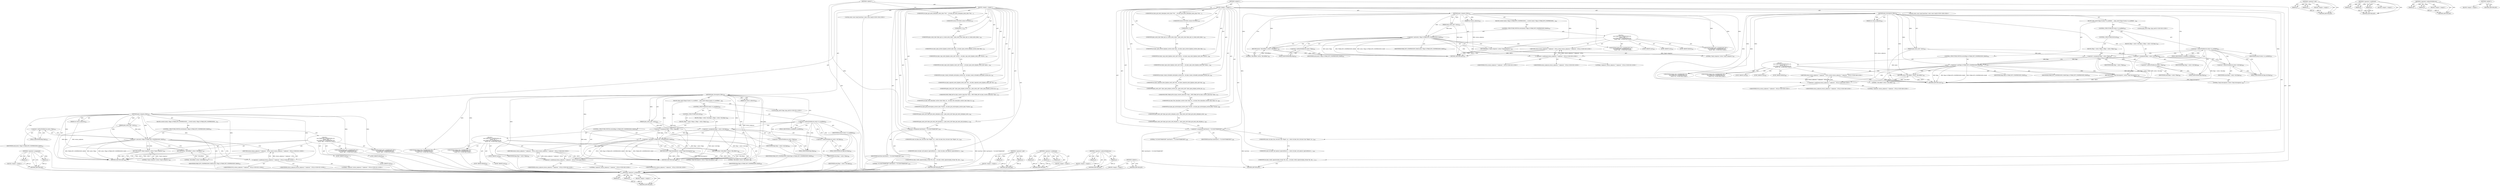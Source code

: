 digraph "phar_decompress_filter" {
vulnerable_149 [label=<(METHOD,&lt;operator&gt;.assignment)>];
vulnerable_150 [label=<(PARAM,p1)>];
vulnerable_151 [label=<(PARAM,p2)>];
vulnerable_152 [label=<(BLOCK,&lt;empty&gt;,&lt;empty&gt;)>];
vulnerable_153 [label=<(METHOD_RETURN,ANY)>];
vulnerable_6 [label=<(METHOD,&lt;global&gt;)<SUB>1</SUB>>];
vulnerable_7 [label=<(BLOCK,&lt;empty&gt;,&lt;empty&gt;)<SUB>1</SUB>>];
vulnerable_8 [label=<(UNKNOWN,int phar_get_entry_data(phar_entry_data **ret, ...,int phar_get_entry_data(phar_entry_data **ret, ...)<SUB>1</SUB>>];
vulnerable_9 [label=<(UNKNOWN,return SUCCESS;,return SUCCESS;)<SUB>151</SUB>>];
vulnerable_10 [label=<(UNKNOWN,},})<SUB>152</SUB>>];
vulnerable_11 [label=<(UNKNOWN,phar_entry_data *phar_get_or_create_entry_data(...,phar_entry_data *phar_get_or_create_entry_data(...)<SUB>158</SUB>>];
vulnerable_12 [label=<(UNKNOWN,int phar_open_archive_fp(phar_archive_data *pha...,int phar_open_archive_fp(phar_archive_data *pha...)<SUB>270</SUB>>];
vulnerable_13 [label=<(UNKNOWN,int phar_copy_entry_fp(phar_entry_info *source,...,int phar_copy_entry_fp(phar_entry_info *source,...)<SUB>291</SUB>>];
vulnerable_14 [label=<(UNKNOWN,int phar_open_entry_fp(phar_entry_info *entry, ...,int phar_open_entry_fp(phar_entry_info *entry, ...)<SUB>335</SUB>>];
vulnerable_15 [label=<(UNKNOWN,int phar_create_writeable_entry(phar_archive_da...,int phar_create_writeable_entry(phar_archive_da...)<SUB>451</SUB>>];
vulnerable_16 [label=<(UNKNOWN,int phar_separate_entry_fp(phar_entry_info *ent...,int phar_separate_entry_fp(phar_entry_info *ent...)<SUB>504</SUB>>];
vulnerable_17 [label=<(UNKNOWN,phar_entry_info * phar_open_jit(phar_archive_da...,phar_entry_info * phar_open_jit(phar_archive_da...)<SUB>553</SUB>>];
vulnerable_18 [label=<(UNKNOWN,PHP_PHAR_API int phar_resolve_alias(char *alias...,PHP_PHAR_API int phar_resolve_alias(char *alias...)<SUB>570</SUB>>];
vulnerable_19 [label=<(UNKNOWN,int phar_free_alias(phar_archive_data *phar, ch...,int phar_free_alias(phar_archive_data *phar, ch...)<SUB>582</SUB>>];
vulnerable_20 [label=<(UNKNOWN,int phar_get_archive(phar_archive_data **archiv...,int phar_get_archive(phar_archive_data **archiv...)<SUB>605</SUB>>];
vulnerable_21 [label=<(METHOD,phar_compress_filter)<SUB>813</SUB>>];
vulnerable_22 [label=<(PARAM,phar_entry_info * entry)<SUB>813</SUB>>];
vulnerable_23 [label=<(PARAM,int return_unknown)<SUB>813</SUB>>];
vulnerable_24 [label=<(BLOCK,{
	switch (entry-&gt;flags &amp; PHAR_ENT_COMPRESSION_...,{
	switch (entry-&gt;flags &amp; PHAR_ENT_COMPRESSION_...)<SUB>814</SUB>>];
vulnerable_25 [label=<(CONTROL_STRUCTURE,SWITCH,switch(entry-&gt;flags &amp; PHAR_ENT_COMPRESSION_MASK))<SUB>815</SUB>>];
vulnerable_26 [label=<(&lt;operator&gt;.and,entry-&gt;flags &amp; PHAR_ENT_COMPRESSION_MASK)<SUB>815</SUB>>];
vulnerable_27 [label=<(&lt;operator&gt;.indirectFieldAccess,entry-&gt;flags)<SUB>815</SUB>>];
vulnerable_28 [label=<(IDENTIFIER,entry,entry-&gt;flags &amp; PHAR_ENT_COMPRESSION_MASK)<SUB>815</SUB>>];
vulnerable_29 [label=<(FIELD_IDENTIFIER,flags,flags)<SUB>815</SUB>>];
vulnerable_30 [label=<(IDENTIFIER,PHAR_ENT_COMPRESSION_MASK,entry-&gt;flags &amp; PHAR_ENT_COMPRESSION_MASK)<SUB>815</SUB>>];
vulnerable_31 [label="<(BLOCK,{
	case PHAR_ENT_COMPRESSED_GZ:
		return &quot;zlib....,{
	case PHAR_ENT_COMPRESSED_GZ:
		return &quot;zlib....)<SUB>815</SUB>>"];
vulnerable_32 [label=<(JUMP_TARGET,case)<SUB>816</SUB>>];
vulnerable_33 [label="<(IDENTIFIER,PHAR_ENT_COMPRESSED_GZ,{
	case PHAR_ENT_COMPRESSED_GZ:
		return &quot;zlib....)<SUB>816</SUB>>"];
vulnerable_34 [label=<(RETURN,return &quot;zlib.deflate&quot;;,return &quot;zlib.deflate&quot;;)<SUB>817</SUB>>];
vulnerable_35 [label=<(LITERAL,&quot;zlib.deflate&quot;,return &quot;zlib.deflate&quot;;)<SUB>817</SUB>>];
vulnerable_36 [label=<(JUMP_TARGET,case)<SUB>818</SUB>>];
vulnerable_37 [label="<(IDENTIFIER,PHAR_ENT_COMPRESSED_BZ2,{
	case PHAR_ENT_COMPRESSED_GZ:
		return &quot;zlib....)<SUB>818</SUB>>"];
vulnerable_38 [label=<(RETURN,return &quot;bzip2.compress&quot;;,return &quot;bzip2.compress&quot;;)<SUB>819</SUB>>];
vulnerable_39 [label=<(LITERAL,&quot;bzip2.compress&quot;,return &quot;bzip2.compress&quot;;)<SUB>819</SUB>>];
vulnerable_40 [label=<(JUMP_TARGET,default)<SUB>820</SUB>>];
vulnerable_41 [label="<(RETURN,return return_unknown ? &quot;unknown&quot; : NULL;,return return_unknown ? &quot;unknown&quot; : NULL;)<SUB>821</SUB>>"];
vulnerable_42 [label="<(&lt;operator&gt;.conditional,return_unknown ? &quot;unknown&quot; : NULL)<SUB>821</SUB>>"];
vulnerable_43 [label="<(IDENTIFIER,return_unknown,return_unknown ? &quot;unknown&quot; : NULL)<SUB>821</SUB>>"];
vulnerable_44 [label="<(LITERAL,&quot;unknown&quot;,return_unknown ? &quot;unknown&quot; : NULL)<SUB>821</SUB>>"];
vulnerable_45 [label="<(IDENTIFIER,NULL,return_unknown ? &quot;unknown&quot; : NULL)<SUB>821</SUB>>"];
vulnerable_46 [label=<(METHOD_RETURN,char*)<SUB>813</SUB>>];
vulnerable_48 [label=<(METHOD,phar_decompress_filter)<SUB>829</SUB>>];
vulnerable_49 [label=<(PARAM,phar_entry_info * entry)<SUB>829</SUB>>];
vulnerable_50 [label=<(PARAM,int return_unknown)<SUB>829</SUB>>];
vulnerable_51 [label=<(BLOCK,{
	php_uint32 flags;

	if (entry-&gt;is_modified) ...,{
	php_uint32 flags;

	if (entry-&gt;is_modified) ...)<SUB>830</SUB>>];
vulnerable_52 [label="<(LOCAL,php_uint32 flags: php_uint32)<SUB>831</SUB>>"];
vulnerable_53 [label=<(CONTROL_STRUCTURE,IF,if (entry-&gt;is_modified))<SUB>833</SUB>>];
vulnerable_54 [label=<(&lt;operator&gt;.indirectFieldAccess,entry-&gt;is_modified)<SUB>833</SUB>>];
vulnerable_55 [label=<(IDENTIFIER,entry,if (entry-&gt;is_modified))<SUB>833</SUB>>];
vulnerable_56 [label=<(FIELD_IDENTIFIER,is_modified,is_modified)<SUB>833</SUB>>];
vulnerable_57 [label=<(BLOCK,{
		flags = entry-&gt;old_flags;
	},{
		flags = entry-&gt;old_flags;
	})<SUB>833</SUB>>];
vulnerable_58 [label=<(&lt;operator&gt;.assignment,flags = entry-&gt;old_flags)<SUB>834</SUB>>];
vulnerable_59 [label=<(IDENTIFIER,flags,flags = entry-&gt;old_flags)<SUB>834</SUB>>];
vulnerable_60 [label=<(&lt;operator&gt;.indirectFieldAccess,entry-&gt;old_flags)<SUB>834</SUB>>];
vulnerable_61 [label=<(IDENTIFIER,entry,flags = entry-&gt;old_flags)<SUB>834</SUB>>];
vulnerable_62 [label=<(FIELD_IDENTIFIER,old_flags,old_flags)<SUB>834</SUB>>];
vulnerable_63 [label=<(CONTROL_STRUCTURE,ELSE,else)<SUB>835</SUB>>];
vulnerable_64 [label=<(BLOCK,{
		flags = entry-&gt;flags;
	},{
		flags = entry-&gt;flags;
	})<SUB>835</SUB>>];
vulnerable_65 [label=<(&lt;operator&gt;.assignment,flags = entry-&gt;flags)<SUB>836</SUB>>];
vulnerable_66 [label=<(IDENTIFIER,flags,flags = entry-&gt;flags)<SUB>836</SUB>>];
vulnerable_67 [label=<(&lt;operator&gt;.indirectFieldAccess,entry-&gt;flags)<SUB>836</SUB>>];
vulnerable_68 [label=<(IDENTIFIER,entry,flags = entry-&gt;flags)<SUB>836</SUB>>];
vulnerable_69 [label=<(FIELD_IDENTIFIER,flags,flags)<SUB>836</SUB>>];
vulnerable_70 [label=<(CONTROL_STRUCTURE,SWITCH,switch(flags &amp; PHAR_ENT_COMPRESSION_MASK))<SUB>839</SUB>>];
vulnerable_71 [label=<(&lt;operator&gt;.and,flags &amp; PHAR_ENT_COMPRESSION_MASK)<SUB>839</SUB>>];
vulnerable_72 [label=<(IDENTIFIER,flags,flags &amp; PHAR_ENT_COMPRESSION_MASK)<SUB>839</SUB>>];
vulnerable_73 [label=<(IDENTIFIER,PHAR_ENT_COMPRESSION_MASK,flags &amp; PHAR_ENT_COMPRESSION_MASK)<SUB>839</SUB>>];
vulnerable_74 [label="<(BLOCK,{
		case PHAR_ENT_COMPRESSED_GZ:
			return &quot;zli...,{
		case PHAR_ENT_COMPRESSED_GZ:
			return &quot;zli...)<SUB>839</SUB>>"];
vulnerable_75 [label=<(JUMP_TARGET,case)<SUB>840</SUB>>];
vulnerable_76 [label="<(IDENTIFIER,PHAR_ENT_COMPRESSED_GZ,{
		case PHAR_ENT_COMPRESSED_GZ:
			return &quot;zli...)<SUB>840</SUB>>"];
vulnerable_77 [label=<(RETURN,return &quot;zlib.inflate&quot;;,return &quot;zlib.inflate&quot;;)<SUB>841</SUB>>];
vulnerable_78 [label=<(LITERAL,&quot;zlib.inflate&quot;,return &quot;zlib.inflate&quot;;)<SUB>841</SUB>>];
vulnerable_79 [label=<(JUMP_TARGET,case)<SUB>842</SUB>>];
vulnerable_80 [label="<(IDENTIFIER,PHAR_ENT_COMPRESSED_BZ2,{
		case PHAR_ENT_COMPRESSED_GZ:
			return &quot;zli...)<SUB>842</SUB>>"];
vulnerable_81 [label=<(RETURN,return &quot;bzip2.decompress&quot;;,return &quot;bzip2.decompress&quot;;)<SUB>843</SUB>>];
vulnerable_82 [label=<(LITERAL,&quot;bzip2.decompress&quot;,return &quot;bzip2.decompress&quot;;)<SUB>843</SUB>>];
vulnerable_83 [label=<(JUMP_TARGET,default)<SUB>844</SUB>>];
vulnerable_84 [label="<(RETURN,return return_unknown ? &quot;unknown&quot; : NULL;,return return_unknown ? &quot;unknown&quot; : NULL;)<SUB>845</SUB>>"];
vulnerable_85 [label="<(&lt;operator&gt;.conditional,return_unknown ? &quot;unknown&quot; : NULL)<SUB>845</SUB>>"];
vulnerable_86 [label="<(IDENTIFIER,return_unknown,return_unknown ? &quot;unknown&quot; : NULL)<SUB>845</SUB>>"];
vulnerable_87 [label="<(LITERAL,&quot;unknown&quot;,return_unknown ? &quot;unknown&quot; : NULL)<SUB>845</SUB>>"];
vulnerable_88 [label="<(IDENTIFIER,NULL,return_unknown ? &quot;unknown&quot; : NULL)<SUB>845</SUB>>"];
vulnerable_89 [label=<(METHOD_RETURN,char*)<SUB>829</SUB>>];
vulnerable_91 [label=<(UNKNOWN,phar_entry_info *phar_get_entry_info(phar_archi...,phar_entry_info *phar_get_entry_info(phar_archi...)<SUB>853</SUB>>];
vulnerable_92 [label=<(UNKNOWN,phar_entry_info *phar_get_entry_info_dir(phar_a...,phar_entry_info *phar_get_entry_info_dir(phar_a...)<SUB>863</SUB>>];
vulnerable_93 [label="<(LOCAL,static const char[] hexChars: static const char[])<SUB>1034</SUB>>"];
vulnerable_94 [label=<(&lt;operator&gt;.assignment,hexChars[] = &quot;0123456789ABCDEF&quot;)<SUB>1034</SUB>>];
vulnerable_95 [label=<(IDENTIFIER,hexChars,hexChars[] = &quot;0123456789ABCDEF&quot;)<SUB>1034</SUB>>];
vulnerable_96 [label=<(LITERAL,&quot;0123456789ABCDEF&quot;,hexChars[] = &quot;0123456789ABCDEF&quot;)<SUB>1034</SUB>>];
vulnerable_97 [label=<(UNKNOWN,static int phar_hex_str(const char *digest, siz...,static int phar_hex_str(const char *digest, siz...)<SUB>1036</SUB>>];
vulnerable_98 [label=<(UNKNOWN,static int phar_call_openssl_signverify(int is_...,static int phar_call_openssl_signverify(int is_...)<SUB>1053</SUB>>];
vulnerable_99 [label=<(UNKNOWN,int phar_verify_signature(php_stream *fp, size_...,int phar_verify_signature(php_stream *fp, size_...)<SUB>1166</SUB>>];
vulnerable_100 [label=<(METHOD_RETURN,ANY)<SUB>1</SUB>>];
vulnerable_133 [label=<(METHOD,&lt;operator&gt;.and)>];
vulnerable_134 [label=<(PARAM,p1)>];
vulnerable_135 [label=<(PARAM,p2)>];
vulnerable_136 [label=<(BLOCK,&lt;empty&gt;,&lt;empty&gt;)>];
vulnerable_137 [label=<(METHOD_RETURN,ANY)>];
vulnerable_143 [label=<(METHOD,&lt;operator&gt;.conditional)>];
vulnerable_144 [label=<(PARAM,p1)>];
vulnerable_145 [label=<(PARAM,p2)>];
vulnerable_146 [label=<(PARAM,p3)>];
vulnerable_147 [label=<(BLOCK,&lt;empty&gt;,&lt;empty&gt;)>];
vulnerable_148 [label=<(METHOD_RETURN,ANY)>];
vulnerable_138 [label=<(METHOD,&lt;operator&gt;.indirectFieldAccess)>];
vulnerable_139 [label=<(PARAM,p1)>];
vulnerable_140 [label=<(PARAM,p2)>];
vulnerable_141 [label=<(BLOCK,&lt;empty&gt;,&lt;empty&gt;)>];
vulnerable_142 [label=<(METHOD_RETURN,ANY)>];
vulnerable_127 [label=<(METHOD,&lt;global&gt;)<SUB>1</SUB>>];
vulnerable_128 [label=<(BLOCK,&lt;empty&gt;,&lt;empty&gt;)>];
vulnerable_129 [label=<(METHOD_RETURN,ANY)>];
fixed_149 [label=<(METHOD,&lt;operator&gt;.assignment)>];
fixed_150 [label=<(PARAM,p1)>];
fixed_151 [label=<(PARAM,p2)>];
fixed_152 [label=<(BLOCK,&lt;empty&gt;,&lt;empty&gt;)>];
fixed_153 [label=<(METHOD_RETURN,ANY)>];
fixed_6 [label=<(METHOD,&lt;global&gt;)<SUB>1</SUB>>];
fixed_7 [label=<(BLOCK,&lt;empty&gt;,&lt;empty&gt;)<SUB>1</SUB>>];
fixed_8 [label=<(UNKNOWN,int phar_get_entry_data(phar_entry_data **ret, ...,int phar_get_entry_data(phar_entry_data **ret, ...)<SUB>1</SUB>>];
fixed_9 [label=<(UNKNOWN,return SUCCESS;,return SUCCESS;)<SUB>155</SUB>>];
fixed_10 [label=<(UNKNOWN,},})<SUB>156</SUB>>];
fixed_11 [label=<(UNKNOWN,phar_entry_data *phar_get_or_create_entry_data(...,phar_entry_data *phar_get_or_create_entry_data(...)<SUB>162</SUB>>];
fixed_12 [label=<(UNKNOWN,int phar_open_archive_fp(phar_archive_data *pha...,int phar_open_archive_fp(phar_archive_data *pha...)<SUB>274</SUB>>];
fixed_13 [label=<(UNKNOWN,int phar_copy_entry_fp(phar_entry_info *source,...,int phar_copy_entry_fp(phar_entry_info *source,...)<SUB>295</SUB>>];
fixed_14 [label=<(UNKNOWN,int phar_open_entry_fp(phar_entry_info *entry, ...,int phar_open_entry_fp(phar_entry_info *entry, ...)<SUB>339</SUB>>];
fixed_15 [label=<(UNKNOWN,int phar_create_writeable_entry(phar_archive_da...,int phar_create_writeable_entry(phar_archive_da...)<SUB>455</SUB>>];
fixed_16 [label=<(UNKNOWN,int phar_separate_entry_fp(phar_entry_info *ent...,int phar_separate_entry_fp(phar_entry_info *ent...)<SUB>508</SUB>>];
fixed_17 [label=<(UNKNOWN,phar_entry_info * phar_open_jit(phar_archive_da...,phar_entry_info * phar_open_jit(phar_archive_da...)<SUB>557</SUB>>];
fixed_18 [label=<(UNKNOWN,PHP_PHAR_API int phar_resolve_alias(char *alias...,PHP_PHAR_API int phar_resolve_alias(char *alias...)<SUB>574</SUB>>];
fixed_19 [label=<(UNKNOWN,int phar_free_alias(phar_archive_data *phar, ch...,int phar_free_alias(phar_archive_data *phar, ch...)<SUB>586</SUB>>];
fixed_20 [label=<(UNKNOWN,int phar_get_archive(phar_archive_data **archiv...,int phar_get_archive(phar_archive_data **archiv...)<SUB>609</SUB>>];
fixed_21 [label=<(METHOD,phar_compress_filter)<SUB>817</SUB>>];
fixed_22 [label=<(PARAM,phar_entry_info * entry)<SUB>817</SUB>>];
fixed_23 [label=<(PARAM,int return_unknown)<SUB>817</SUB>>];
fixed_24 [label=<(BLOCK,{
	switch (entry-&gt;flags &amp; PHAR_ENT_COMPRESSION_...,{
	switch (entry-&gt;flags &amp; PHAR_ENT_COMPRESSION_...)<SUB>818</SUB>>];
fixed_25 [label=<(CONTROL_STRUCTURE,SWITCH,switch(entry-&gt;flags &amp; PHAR_ENT_COMPRESSION_MASK))<SUB>819</SUB>>];
fixed_26 [label=<(&lt;operator&gt;.and,entry-&gt;flags &amp; PHAR_ENT_COMPRESSION_MASK)<SUB>819</SUB>>];
fixed_27 [label=<(&lt;operator&gt;.indirectFieldAccess,entry-&gt;flags)<SUB>819</SUB>>];
fixed_28 [label=<(IDENTIFIER,entry,entry-&gt;flags &amp; PHAR_ENT_COMPRESSION_MASK)<SUB>819</SUB>>];
fixed_29 [label=<(FIELD_IDENTIFIER,flags,flags)<SUB>819</SUB>>];
fixed_30 [label=<(IDENTIFIER,PHAR_ENT_COMPRESSION_MASK,entry-&gt;flags &amp; PHAR_ENT_COMPRESSION_MASK)<SUB>819</SUB>>];
fixed_31 [label="<(BLOCK,{
	case PHAR_ENT_COMPRESSED_GZ:
		return &quot;zlib....,{
	case PHAR_ENT_COMPRESSED_GZ:
		return &quot;zlib....)<SUB>819</SUB>>"];
fixed_32 [label=<(JUMP_TARGET,case)<SUB>820</SUB>>];
fixed_33 [label="<(IDENTIFIER,PHAR_ENT_COMPRESSED_GZ,{
	case PHAR_ENT_COMPRESSED_GZ:
		return &quot;zlib....)<SUB>820</SUB>>"];
fixed_34 [label=<(RETURN,return &quot;zlib.deflate&quot;;,return &quot;zlib.deflate&quot;;)<SUB>821</SUB>>];
fixed_35 [label=<(LITERAL,&quot;zlib.deflate&quot;,return &quot;zlib.deflate&quot;;)<SUB>821</SUB>>];
fixed_36 [label=<(JUMP_TARGET,case)<SUB>822</SUB>>];
fixed_37 [label="<(IDENTIFIER,PHAR_ENT_COMPRESSED_BZ2,{
	case PHAR_ENT_COMPRESSED_GZ:
		return &quot;zlib....)<SUB>822</SUB>>"];
fixed_38 [label=<(RETURN,return &quot;bzip2.compress&quot;;,return &quot;bzip2.compress&quot;;)<SUB>823</SUB>>];
fixed_39 [label=<(LITERAL,&quot;bzip2.compress&quot;,return &quot;bzip2.compress&quot;;)<SUB>823</SUB>>];
fixed_40 [label=<(JUMP_TARGET,default)<SUB>824</SUB>>];
fixed_41 [label="<(RETURN,return return_unknown ? &quot;unknown&quot; : NULL;,return return_unknown ? &quot;unknown&quot; : NULL;)<SUB>825</SUB>>"];
fixed_42 [label="<(&lt;operator&gt;.conditional,return_unknown ? &quot;unknown&quot; : NULL)<SUB>825</SUB>>"];
fixed_43 [label="<(IDENTIFIER,return_unknown,return_unknown ? &quot;unknown&quot; : NULL)<SUB>825</SUB>>"];
fixed_44 [label="<(LITERAL,&quot;unknown&quot;,return_unknown ? &quot;unknown&quot; : NULL)<SUB>825</SUB>>"];
fixed_45 [label="<(IDENTIFIER,NULL,return_unknown ? &quot;unknown&quot; : NULL)<SUB>825</SUB>>"];
fixed_46 [label=<(METHOD_RETURN,char*)<SUB>817</SUB>>];
fixed_48 [label=<(METHOD,phar_decompress_filter)<SUB>833</SUB>>];
fixed_49 [label=<(PARAM,phar_entry_info * entry)<SUB>833</SUB>>];
fixed_50 [label=<(PARAM,int return_unknown)<SUB>833</SUB>>];
fixed_51 [label=<(BLOCK,{
	php_uint32 flags;

	if (entry-&gt;is_modified) ...,{
	php_uint32 flags;

	if (entry-&gt;is_modified) ...)<SUB>834</SUB>>];
fixed_52 [label="<(LOCAL,php_uint32 flags: php_uint32)<SUB>835</SUB>>"];
fixed_53 [label=<(CONTROL_STRUCTURE,IF,if (entry-&gt;is_modified))<SUB>837</SUB>>];
fixed_54 [label=<(&lt;operator&gt;.indirectFieldAccess,entry-&gt;is_modified)<SUB>837</SUB>>];
fixed_55 [label=<(IDENTIFIER,entry,if (entry-&gt;is_modified))<SUB>837</SUB>>];
fixed_56 [label=<(FIELD_IDENTIFIER,is_modified,is_modified)<SUB>837</SUB>>];
fixed_57 [label=<(BLOCK,{
		flags = entry-&gt;old_flags;
	},{
		flags = entry-&gt;old_flags;
	})<SUB>837</SUB>>];
fixed_58 [label=<(&lt;operator&gt;.assignment,flags = entry-&gt;old_flags)<SUB>838</SUB>>];
fixed_59 [label=<(IDENTIFIER,flags,flags = entry-&gt;old_flags)<SUB>838</SUB>>];
fixed_60 [label=<(&lt;operator&gt;.indirectFieldAccess,entry-&gt;old_flags)<SUB>838</SUB>>];
fixed_61 [label=<(IDENTIFIER,entry,flags = entry-&gt;old_flags)<SUB>838</SUB>>];
fixed_62 [label=<(FIELD_IDENTIFIER,old_flags,old_flags)<SUB>838</SUB>>];
fixed_63 [label=<(CONTROL_STRUCTURE,ELSE,else)<SUB>839</SUB>>];
fixed_64 [label=<(BLOCK,{
		flags = entry-&gt;flags;
	},{
		flags = entry-&gt;flags;
	})<SUB>839</SUB>>];
fixed_65 [label=<(&lt;operator&gt;.assignment,flags = entry-&gt;flags)<SUB>840</SUB>>];
fixed_66 [label=<(IDENTIFIER,flags,flags = entry-&gt;flags)<SUB>840</SUB>>];
fixed_67 [label=<(&lt;operator&gt;.indirectFieldAccess,entry-&gt;flags)<SUB>840</SUB>>];
fixed_68 [label=<(IDENTIFIER,entry,flags = entry-&gt;flags)<SUB>840</SUB>>];
fixed_69 [label=<(FIELD_IDENTIFIER,flags,flags)<SUB>840</SUB>>];
fixed_70 [label=<(CONTROL_STRUCTURE,SWITCH,switch(flags &amp; PHAR_ENT_COMPRESSION_MASK))<SUB>843</SUB>>];
fixed_71 [label=<(&lt;operator&gt;.and,flags &amp; PHAR_ENT_COMPRESSION_MASK)<SUB>843</SUB>>];
fixed_72 [label=<(IDENTIFIER,flags,flags &amp; PHAR_ENT_COMPRESSION_MASK)<SUB>843</SUB>>];
fixed_73 [label=<(IDENTIFIER,PHAR_ENT_COMPRESSION_MASK,flags &amp; PHAR_ENT_COMPRESSION_MASK)<SUB>843</SUB>>];
fixed_74 [label="<(BLOCK,{
		case PHAR_ENT_COMPRESSED_GZ:
			return &quot;zli...,{
		case PHAR_ENT_COMPRESSED_GZ:
			return &quot;zli...)<SUB>843</SUB>>"];
fixed_75 [label=<(JUMP_TARGET,case)<SUB>844</SUB>>];
fixed_76 [label="<(IDENTIFIER,PHAR_ENT_COMPRESSED_GZ,{
		case PHAR_ENT_COMPRESSED_GZ:
			return &quot;zli...)<SUB>844</SUB>>"];
fixed_77 [label=<(RETURN,return &quot;zlib.inflate&quot;;,return &quot;zlib.inflate&quot;;)<SUB>845</SUB>>];
fixed_78 [label=<(LITERAL,&quot;zlib.inflate&quot;,return &quot;zlib.inflate&quot;;)<SUB>845</SUB>>];
fixed_79 [label=<(JUMP_TARGET,case)<SUB>846</SUB>>];
fixed_80 [label="<(IDENTIFIER,PHAR_ENT_COMPRESSED_BZ2,{
		case PHAR_ENT_COMPRESSED_GZ:
			return &quot;zli...)<SUB>846</SUB>>"];
fixed_81 [label=<(RETURN,return &quot;bzip2.decompress&quot;;,return &quot;bzip2.decompress&quot;;)<SUB>847</SUB>>];
fixed_82 [label=<(LITERAL,&quot;bzip2.decompress&quot;,return &quot;bzip2.decompress&quot;;)<SUB>847</SUB>>];
fixed_83 [label=<(JUMP_TARGET,default)<SUB>848</SUB>>];
fixed_84 [label="<(RETURN,return return_unknown ? &quot;unknown&quot; : NULL;,return return_unknown ? &quot;unknown&quot; : NULL;)<SUB>849</SUB>>"];
fixed_85 [label="<(&lt;operator&gt;.conditional,return_unknown ? &quot;unknown&quot; : NULL)<SUB>849</SUB>>"];
fixed_86 [label="<(IDENTIFIER,return_unknown,return_unknown ? &quot;unknown&quot; : NULL)<SUB>849</SUB>>"];
fixed_87 [label="<(LITERAL,&quot;unknown&quot;,return_unknown ? &quot;unknown&quot; : NULL)<SUB>849</SUB>>"];
fixed_88 [label="<(IDENTIFIER,NULL,return_unknown ? &quot;unknown&quot; : NULL)<SUB>849</SUB>>"];
fixed_89 [label=<(METHOD_RETURN,char*)<SUB>833</SUB>>];
fixed_91 [label=<(UNKNOWN,phar_entry_info *phar_get_entry_info(phar_archi...,phar_entry_info *phar_get_entry_info(phar_archi...)<SUB>857</SUB>>];
fixed_92 [label=<(UNKNOWN,phar_entry_info *phar_get_entry_info_dir(phar_a...,phar_entry_info *phar_get_entry_info_dir(phar_a...)<SUB>867</SUB>>];
fixed_93 [label="<(LOCAL,static const char[] hexChars: static const char[])<SUB>1038</SUB>>"];
fixed_94 [label=<(&lt;operator&gt;.assignment,hexChars[] = &quot;0123456789ABCDEF&quot;)<SUB>1038</SUB>>];
fixed_95 [label=<(IDENTIFIER,hexChars,hexChars[] = &quot;0123456789ABCDEF&quot;)<SUB>1038</SUB>>];
fixed_96 [label=<(LITERAL,&quot;0123456789ABCDEF&quot;,hexChars[] = &quot;0123456789ABCDEF&quot;)<SUB>1038</SUB>>];
fixed_97 [label=<(UNKNOWN,static int phar_hex_str(const char *digest, siz...,static int phar_hex_str(const char *digest, siz...)<SUB>1040</SUB>>];
fixed_98 [label=<(UNKNOWN,static int phar_call_openssl_signverify(int is_...,static int phar_call_openssl_signverify(int is_...)<SUB>1057</SUB>>];
fixed_99 [label=<(UNKNOWN,int phar_verify_signature(php_stream *fp, size_...,int phar_verify_signature(php_stream *fp, size_...)<SUB>1170</SUB>>];
fixed_100 [label=<(METHOD_RETURN,ANY)<SUB>1</SUB>>];
fixed_133 [label=<(METHOD,&lt;operator&gt;.and)>];
fixed_134 [label=<(PARAM,p1)>];
fixed_135 [label=<(PARAM,p2)>];
fixed_136 [label=<(BLOCK,&lt;empty&gt;,&lt;empty&gt;)>];
fixed_137 [label=<(METHOD_RETURN,ANY)>];
fixed_143 [label=<(METHOD,&lt;operator&gt;.conditional)>];
fixed_144 [label=<(PARAM,p1)>];
fixed_145 [label=<(PARAM,p2)>];
fixed_146 [label=<(PARAM,p3)>];
fixed_147 [label=<(BLOCK,&lt;empty&gt;,&lt;empty&gt;)>];
fixed_148 [label=<(METHOD_RETURN,ANY)>];
fixed_138 [label=<(METHOD,&lt;operator&gt;.indirectFieldAccess)>];
fixed_139 [label=<(PARAM,p1)>];
fixed_140 [label=<(PARAM,p2)>];
fixed_141 [label=<(BLOCK,&lt;empty&gt;,&lt;empty&gt;)>];
fixed_142 [label=<(METHOD_RETURN,ANY)>];
fixed_127 [label=<(METHOD,&lt;global&gt;)<SUB>1</SUB>>];
fixed_128 [label=<(BLOCK,&lt;empty&gt;,&lt;empty&gt;)>];
fixed_129 [label=<(METHOD_RETURN,ANY)>];
vulnerable_149 -> vulnerable_150  [key=0, label="AST: "];
vulnerable_149 -> vulnerable_150  [key=1, label="DDG: "];
vulnerable_149 -> vulnerable_152  [key=0, label="AST: "];
vulnerable_149 -> vulnerable_151  [key=0, label="AST: "];
vulnerable_149 -> vulnerable_151  [key=1, label="DDG: "];
vulnerable_149 -> vulnerable_153  [key=0, label="AST: "];
vulnerable_149 -> vulnerable_153  [key=1, label="CFG: "];
vulnerable_150 -> vulnerable_153  [key=0, label="DDG: p1"];
vulnerable_151 -> vulnerable_153  [key=0, label="DDG: p2"];
vulnerable_152 -> fixed_149  [key=0];
vulnerable_153 -> fixed_149  [key=0];
vulnerable_6 -> vulnerable_7  [key=0, label="AST: "];
vulnerable_6 -> vulnerable_100  [key=0, label="AST: "];
vulnerable_6 -> vulnerable_8  [key=0, label="CFG: "];
vulnerable_6 -> vulnerable_94  [key=0, label="DDG: "];
vulnerable_7 -> vulnerable_8  [key=0, label="AST: "];
vulnerable_7 -> vulnerable_9  [key=0, label="AST: "];
vulnerable_7 -> vulnerable_10  [key=0, label="AST: "];
vulnerable_7 -> vulnerable_11  [key=0, label="AST: "];
vulnerable_7 -> vulnerable_12  [key=0, label="AST: "];
vulnerable_7 -> vulnerable_13  [key=0, label="AST: "];
vulnerable_7 -> vulnerable_14  [key=0, label="AST: "];
vulnerable_7 -> vulnerable_15  [key=0, label="AST: "];
vulnerable_7 -> vulnerable_16  [key=0, label="AST: "];
vulnerable_7 -> vulnerable_17  [key=0, label="AST: "];
vulnerable_7 -> vulnerable_18  [key=0, label="AST: "];
vulnerable_7 -> vulnerable_19  [key=0, label="AST: "];
vulnerable_7 -> vulnerable_20  [key=0, label="AST: "];
vulnerable_7 -> vulnerable_21  [key=0, label="AST: "];
vulnerable_7 -> vulnerable_48  [key=0, label="AST: "];
vulnerable_7 -> vulnerable_91  [key=0, label="AST: "];
vulnerable_7 -> vulnerable_92  [key=0, label="AST: "];
vulnerable_7 -> vulnerable_93  [key=0, label="AST: "];
vulnerable_7 -> vulnerable_94  [key=0, label="AST: "];
vulnerable_7 -> vulnerable_97  [key=0, label="AST: "];
vulnerable_7 -> vulnerable_98  [key=0, label="AST: "];
vulnerable_7 -> vulnerable_99  [key=0, label="AST: "];
vulnerable_8 -> vulnerable_9  [key=0, label="CFG: "];
vulnerable_9 -> vulnerable_10  [key=0, label="CFG: "];
vulnerable_10 -> vulnerable_11  [key=0, label="CFG: "];
vulnerable_11 -> vulnerable_12  [key=0, label="CFG: "];
vulnerable_12 -> vulnerable_13  [key=0, label="CFG: "];
vulnerable_13 -> vulnerable_14  [key=0, label="CFG: "];
vulnerable_14 -> vulnerable_15  [key=0, label="CFG: "];
vulnerable_15 -> vulnerable_16  [key=0, label="CFG: "];
vulnerable_16 -> vulnerable_17  [key=0, label="CFG: "];
vulnerable_17 -> vulnerable_18  [key=0, label="CFG: "];
vulnerable_18 -> vulnerable_19  [key=0, label="CFG: "];
vulnerable_19 -> vulnerable_20  [key=0, label="CFG: "];
vulnerable_20 -> vulnerable_91  [key=0, label="CFG: "];
vulnerable_21 -> vulnerable_22  [key=0, label="AST: "];
vulnerable_21 -> vulnerable_22  [key=1, label="DDG: "];
vulnerable_21 -> vulnerable_23  [key=0, label="AST: "];
vulnerable_21 -> vulnerable_23  [key=1, label="DDG: "];
vulnerable_21 -> vulnerable_24  [key=0, label="AST: "];
vulnerable_21 -> vulnerable_46  [key=0, label="AST: "];
vulnerable_21 -> vulnerable_29  [key=0, label="CFG: "];
vulnerable_21 -> vulnerable_26  [key=0, label="DDG: "];
vulnerable_21 -> vulnerable_33  [key=0, label="DDG: "];
vulnerable_21 -> vulnerable_34  [key=0, label="DDG: "];
vulnerable_21 -> vulnerable_37  [key=0, label="DDG: "];
vulnerable_21 -> vulnerable_38  [key=0, label="DDG: "];
vulnerable_21 -> vulnerable_35  [key=0, label="DDG: "];
vulnerable_21 -> vulnerable_39  [key=0, label="DDG: "];
vulnerable_21 -> vulnerable_42  [key=0, label="DDG: "];
vulnerable_22 -> vulnerable_46  [key=0, label="DDG: entry"];
vulnerable_22 -> vulnerable_26  [key=0, label="DDG: entry"];
vulnerable_23 -> vulnerable_46  [key=0, label="DDG: return_unknown"];
vulnerable_24 -> vulnerable_25  [key=0, label="AST: "];
vulnerable_25 -> vulnerable_26  [key=0, label="AST: "];
vulnerable_25 -> vulnerable_31  [key=0, label="AST: "];
vulnerable_26 -> vulnerable_27  [key=0, label="AST: "];
vulnerable_26 -> vulnerable_30  [key=0, label="AST: "];
vulnerable_26 -> vulnerable_34  [key=0, label="CFG: "];
vulnerable_26 -> vulnerable_34  [key=1, label="CDG: "];
vulnerable_26 -> vulnerable_38  [key=0, label="CFG: "];
vulnerable_26 -> vulnerable_38  [key=1, label="CDG: "];
vulnerable_26 -> vulnerable_42  [key=0, label="CFG: "];
vulnerable_26 -> vulnerable_42  [key=1, label="CDG: "];
vulnerable_26 -> vulnerable_46  [key=0, label="DDG: entry-&gt;flags"];
vulnerable_26 -> vulnerable_46  [key=1, label="DDG: entry-&gt;flags &amp; PHAR_ENT_COMPRESSION_MASK"];
vulnerable_26 -> vulnerable_46  [key=2, label="DDG: PHAR_ENT_COMPRESSION_MASK"];
vulnerable_26 -> vulnerable_41  [key=0, label="CDG: "];
vulnerable_27 -> vulnerable_28  [key=0, label="AST: "];
vulnerable_27 -> vulnerable_29  [key=0, label="AST: "];
vulnerable_27 -> vulnerable_26  [key=0, label="CFG: "];
vulnerable_28 -> fixed_149  [key=0];
vulnerable_29 -> vulnerable_27  [key=0, label="CFG: "];
vulnerable_30 -> fixed_149  [key=0];
vulnerable_31 -> vulnerable_32  [key=0, label="AST: "];
vulnerable_31 -> vulnerable_33  [key=0, label="AST: "];
vulnerable_31 -> vulnerable_34  [key=0, label="AST: "];
vulnerable_31 -> vulnerable_36  [key=0, label="AST: "];
vulnerable_31 -> vulnerable_37  [key=0, label="AST: "];
vulnerable_31 -> vulnerable_38  [key=0, label="AST: "];
vulnerable_31 -> vulnerable_40  [key=0, label="AST: "];
vulnerable_31 -> vulnerable_41  [key=0, label="AST: "];
vulnerable_32 -> fixed_149  [key=0];
vulnerable_33 -> fixed_149  [key=0];
vulnerable_34 -> vulnerable_35  [key=0, label="AST: "];
vulnerable_34 -> vulnerable_46  [key=0, label="CFG: "];
vulnerable_34 -> vulnerable_46  [key=1, label="DDG: &lt;RET&gt;"];
vulnerable_35 -> vulnerable_34  [key=0, label="DDG: &quot;zlib.deflate&quot;"];
vulnerable_36 -> fixed_149  [key=0];
vulnerable_37 -> fixed_149  [key=0];
vulnerable_38 -> vulnerable_39  [key=0, label="AST: "];
vulnerable_38 -> vulnerable_46  [key=0, label="CFG: "];
vulnerable_38 -> vulnerable_46  [key=1, label="DDG: &lt;RET&gt;"];
vulnerable_39 -> vulnerable_38  [key=0, label="DDG: &quot;bzip2.compress&quot;"];
vulnerable_40 -> fixed_149  [key=0];
vulnerable_41 -> vulnerable_42  [key=0, label="AST: "];
vulnerable_41 -> vulnerable_46  [key=0, label="CFG: "];
vulnerable_41 -> vulnerable_46  [key=1, label="DDG: &lt;RET&gt;"];
vulnerable_42 -> vulnerable_43  [key=0, label="AST: "];
vulnerable_42 -> vulnerable_44  [key=0, label="AST: "];
vulnerable_42 -> vulnerable_45  [key=0, label="AST: "];
vulnerable_42 -> vulnerable_41  [key=0, label="CFG: "];
vulnerable_42 -> vulnerable_41  [key=1, label="DDG: return_unknown ? &quot;unknown&quot; : NULL"];
vulnerable_43 -> fixed_149  [key=0];
vulnerable_44 -> fixed_149  [key=0];
vulnerable_45 -> fixed_149  [key=0];
vulnerable_46 -> fixed_149  [key=0];
vulnerable_48 -> vulnerable_49  [key=0, label="AST: "];
vulnerable_48 -> vulnerable_49  [key=1, label="DDG: "];
vulnerable_48 -> vulnerable_50  [key=0, label="AST: "];
vulnerable_48 -> vulnerable_50  [key=1, label="DDG: "];
vulnerable_48 -> vulnerable_51  [key=0, label="AST: "];
vulnerable_48 -> vulnerable_89  [key=0, label="AST: "];
vulnerable_48 -> vulnerable_56  [key=0, label="CFG: "];
vulnerable_48 -> vulnerable_71  [key=0, label="DDG: "];
vulnerable_48 -> vulnerable_76  [key=0, label="DDG: "];
vulnerable_48 -> vulnerable_77  [key=0, label="DDG: "];
vulnerable_48 -> vulnerable_80  [key=0, label="DDG: "];
vulnerable_48 -> vulnerable_81  [key=0, label="DDG: "];
vulnerable_48 -> vulnerable_78  [key=0, label="DDG: "];
vulnerable_48 -> vulnerable_82  [key=0, label="DDG: "];
vulnerable_48 -> vulnerable_85  [key=0, label="DDG: "];
vulnerable_49 -> vulnerable_89  [key=0, label="DDG: entry"];
vulnerable_49 -> vulnerable_58  [key=0, label="DDG: entry"];
vulnerable_49 -> vulnerable_65  [key=0, label="DDG: entry"];
vulnerable_50 -> vulnerable_89  [key=0, label="DDG: return_unknown"];
vulnerable_51 -> vulnerable_52  [key=0, label="AST: "];
vulnerable_51 -> vulnerable_53  [key=0, label="AST: "];
vulnerable_51 -> vulnerable_70  [key=0, label="AST: "];
vulnerable_52 -> fixed_149  [key=0];
vulnerable_53 -> vulnerable_54  [key=0, label="AST: "];
vulnerable_53 -> vulnerable_57  [key=0, label="AST: "];
vulnerable_53 -> vulnerable_63  [key=0, label="AST: "];
vulnerable_54 -> vulnerable_55  [key=0, label="AST: "];
vulnerable_54 -> vulnerable_56  [key=0, label="AST: "];
vulnerable_54 -> vulnerable_62  [key=0, label="CFG: "];
vulnerable_54 -> vulnerable_62  [key=1, label="CDG: "];
vulnerable_54 -> vulnerable_69  [key=0, label="CFG: "];
vulnerable_54 -> vulnerable_69  [key=1, label="CDG: "];
vulnerable_54 -> vulnerable_58  [key=0, label="CDG: "];
vulnerable_54 -> vulnerable_60  [key=0, label="CDG: "];
vulnerable_54 -> vulnerable_67  [key=0, label="CDG: "];
vulnerable_54 -> vulnerable_65  [key=0, label="CDG: "];
vulnerable_55 -> fixed_149  [key=0];
vulnerable_56 -> vulnerable_54  [key=0, label="CFG: "];
vulnerable_57 -> vulnerable_58  [key=0, label="AST: "];
vulnerable_58 -> vulnerable_59  [key=0, label="AST: "];
vulnerable_58 -> vulnerable_60  [key=0, label="AST: "];
vulnerable_58 -> vulnerable_71  [key=0, label="CFG: "];
vulnerable_58 -> vulnerable_71  [key=1, label="DDG: flags"];
vulnerable_58 -> vulnerable_89  [key=0, label="DDG: entry-&gt;old_flags"];
vulnerable_58 -> vulnerable_89  [key=1, label="DDG: flags = entry-&gt;old_flags"];
vulnerable_59 -> fixed_149  [key=0];
vulnerable_60 -> vulnerable_61  [key=0, label="AST: "];
vulnerable_60 -> vulnerable_62  [key=0, label="AST: "];
vulnerable_60 -> vulnerable_58  [key=0, label="CFG: "];
vulnerable_61 -> fixed_149  [key=0];
vulnerable_62 -> vulnerable_60  [key=0, label="CFG: "];
vulnerable_63 -> vulnerable_64  [key=0, label="AST: "];
vulnerable_64 -> vulnerable_65  [key=0, label="AST: "];
vulnerable_65 -> vulnerable_66  [key=0, label="AST: "];
vulnerable_65 -> vulnerable_67  [key=0, label="AST: "];
vulnerable_65 -> vulnerable_71  [key=0, label="CFG: "];
vulnerable_65 -> vulnerable_71  [key=1, label="DDG: flags"];
vulnerable_65 -> vulnerable_89  [key=0, label="DDG: entry-&gt;flags"];
vulnerable_65 -> vulnerable_89  [key=1, label="DDG: flags = entry-&gt;flags"];
vulnerable_66 -> fixed_149  [key=0];
vulnerable_67 -> vulnerable_68  [key=0, label="AST: "];
vulnerable_67 -> vulnerable_69  [key=0, label="AST: "];
vulnerable_67 -> vulnerable_65  [key=0, label="CFG: "];
vulnerable_68 -> fixed_149  [key=0];
vulnerable_69 -> vulnerable_67  [key=0, label="CFG: "];
vulnerable_70 -> vulnerable_71  [key=0, label="AST: "];
vulnerable_70 -> vulnerable_74  [key=0, label="AST: "];
vulnerable_71 -> vulnerable_72  [key=0, label="AST: "];
vulnerable_71 -> vulnerable_73  [key=0, label="AST: "];
vulnerable_71 -> vulnerable_77  [key=0, label="CFG: "];
vulnerable_71 -> vulnerable_77  [key=1, label="CDG: "];
vulnerable_71 -> vulnerable_81  [key=0, label="CFG: "];
vulnerable_71 -> vulnerable_81  [key=1, label="CDG: "];
vulnerable_71 -> vulnerable_85  [key=0, label="CFG: "];
vulnerable_71 -> vulnerable_85  [key=1, label="CDG: "];
vulnerable_71 -> vulnerable_89  [key=0, label="DDG: flags"];
vulnerable_71 -> vulnerable_89  [key=1, label="DDG: flags &amp; PHAR_ENT_COMPRESSION_MASK"];
vulnerable_71 -> vulnerable_89  [key=2, label="DDG: PHAR_ENT_COMPRESSION_MASK"];
vulnerable_71 -> vulnerable_84  [key=0, label="CDG: "];
vulnerable_72 -> fixed_149  [key=0];
vulnerable_73 -> fixed_149  [key=0];
vulnerable_74 -> vulnerable_75  [key=0, label="AST: "];
vulnerable_74 -> vulnerable_76  [key=0, label="AST: "];
vulnerable_74 -> vulnerable_77  [key=0, label="AST: "];
vulnerable_74 -> vulnerable_79  [key=0, label="AST: "];
vulnerable_74 -> vulnerable_80  [key=0, label="AST: "];
vulnerable_74 -> vulnerable_81  [key=0, label="AST: "];
vulnerable_74 -> vulnerable_83  [key=0, label="AST: "];
vulnerable_74 -> vulnerable_84  [key=0, label="AST: "];
vulnerable_75 -> fixed_149  [key=0];
vulnerable_76 -> fixed_149  [key=0];
vulnerable_77 -> vulnerable_78  [key=0, label="AST: "];
vulnerable_77 -> vulnerable_89  [key=0, label="CFG: "];
vulnerable_77 -> vulnerable_89  [key=1, label="DDG: &lt;RET&gt;"];
vulnerable_78 -> vulnerable_77  [key=0, label="DDG: &quot;zlib.inflate&quot;"];
vulnerable_79 -> fixed_149  [key=0];
vulnerable_80 -> fixed_149  [key=0];
vulnerable_81 -> vulnerable_82  [key=0, label="AST: "];
vulnerable_81 -> vulnerable_89  [key=0, label="CFG: "];
vulnerable_81 -> vulnerable_89  [key=1, label="DDG: &lt;RET&gt;"];
vulnerable_82 -> vulnerable_81  [key=0, label="DDG: &quot;bzip2.decompress&quot;"];
vulnerable_83 -> fixed_149  [key=0];
vulnerable_84 -> vulnerable_85  [key=0, label="AST: "];
vulnerable_84 -> vulnerable_89  [key=0, label="CFG: "];
vulnerable_84 -> vulnerable_89  [key=1, label="DDG: &lt;RET&gt;"];
vulnerable_85 -> vulnerable_86  [key=0, label="AST: "];
vulnerable_85 -> vulnerable_87  [key=0, label="AST: "];
vulnerable_85 -> vulnerable_88  [key=0, label="AST: "];
vulnerable_85 -> vulnerable_84  [key=0, label="CFG: "];
vulnerable_85 -> vulnerable_84  [key=1, label="DDG: return_unknown ? &quot;unknown&quot; : NULL"];
vulnerable_86 -> fixed_149  [key=0];
vulnerable_87 -> fixed_149  [key=0];
vulnerable_88 -> fixed_149  [key=0];
vulnerable_89 -> fixed_149  [key=0];
vulnerable_91 -> vulnerable_92  [key=0, label="CFG: "];
vulnerable_92 -> vulnerable_94  [key=0, label="CFG: "];
vulnerable_93 -> fixed_149  [key=0];
vulnerable_94 -> vulnerable_95  [key=0, label="AST: "];
vulnerable_94 -> vulnerable_96  [key=0, label="AST: "];
vulnerable_94 -> vulnerable_97  [key=0, label="CFG: "];
vulnerable_94 -> vulnerable_100  [key=0, label="DDG: hexChars"];
vulnerable_94 -> vulnerable_100  [key=1, label="DDG: hexChars[] = &quot;0123456789ABCDEF&quot;"];
vulnerable_95 -> fixed_149  [key=0];
vulnerable_96 -> fixed_149  [key=0];
vulnerable_97 -> vulnerable_98  [key=0, label="CFG: "];
vulnerable_98 -> vulnerable_99  [key=0, label="CFG: "];
vulnerable_99 -> vulnerable_100  [key=0, label="CFG: "];
vulnerable_100 -> fixed_149  [key=0];
vulnerable_133 -> vulnerable_134  [key=0, label="AST: "];
vulnerable_133 -> vulnerable_134  [key=1, label="DDG: "];
vulnerable_133 -> vulnerable_136  [key=0, label="AST: "];
vulnerable_133 -> vulnerable_135  [key=0, label="AST: "];
vulnerable_133 -> vulnerable_135  [key=1, label="DDG: "];
vulnerable_133 -> vulnerable_137  [key=0, label="AST: "];
vulnerable_133 -> vulnerable_137  [key=1, label="CFG: "];
vulnerable_134 -> vulnerable_137  [key=0, label="DDG: p1"];
vulnerable_135 -> vulnerable_137  [key=0, label="DDG: p2"];
vulnerable_136 -> fixed_149  [key=0];
vulnerable_137 -> fixed_149  [key=0];
vulnerable_143 -> vulnerable_144  [key=0, label="AST: "];
vulnerable_143 -> vulnerable_144  [key=1, label="DDG: "];
vulnerable_143 -> vulnerable_147  [key=0, label="AST: "];
vulnerable_143 -> vulnerable_145  [key=0, label="AST: "];
vulnerable_143 -> vulnerable_145  [key=1, label="DDG: "];
vulnerable_143 -> vulnerable_148  [key=0, label="AST: "];
vulnerable_143 -> vulnerable_148  [key=1, label="CFG: "];
vulnerable_143 -> vulnerable_146  [key=0, label="AST: "];
vulnerable_143 -> vulnerable_146  [key=1, label="DDG: "];
vulnerable_144 -> vulnerable_148  [key=0, label="DDG: p1"];
vulnerable_145 -> vulnerable_148  [key=0, label="DDG: p2"];
vulnerable_146 -> vulnerable_148  [key=0, label="DDG: p3"];
vulnerable_147 -> fixed_149  [key=0];
vulnerable_148 -> fixed_149  [key=0];
vulnerable_138 -> vulnerable_139  [key=0, label="AST: "];
vulnerable_138 -> vulnerable_139  [key=1, label="DDG: "];
vulnerable_138 -> vulnerable_141  [key=0, label="AST: "];
vulnerable_138 -> vulnerable_140  [key=0, label="AST: "];
vulnerable_138 -> vulnerable_140  [key=1, label="DDG: "];
vulnerable_138 -> vulnerable_142  [key=0, label="AST: "];
vulnerable_138 -> vulnerable_142  [key=1, label="CFG: "];
vulnerable_139 -> vulnerable_142  [key=0, label="DDG: p1"];
vulnerable_140 -> vulnerable_142  [key=0, label="DDG: p2"];
vulnerable_141 -> fixed_149  [key=0];
vulnerable_142 -> fixed_149  [key=0];
vulnerable_127 -> vulnerable_128  [key=0, label="AST: "];
vulnerable_127 -> vulnerable_129  [key=0, label="AST: "];
vulnerable_127 -> vulnerable_129  [key=1, label="CFG: "];
vulnerable_128 -> fixed_149  [key=0];
vulnerable_129 -> fixed_149  [key=0];
fixed_149 -> fixed_150  [key=0, label="AST: "];
fixed_149 -> fixed_150  [key=1, label="DDG: "];
fixed_149 -> fixed_152  [key=0, label="AST: "];
fixed_149 -> fixed_151  [key=0, label="AST: "];
fixed_149 -> fixed_151  [key=1, label="DDG: "];
fixed_149 -> fixed_153  [key=0, label="AST: "];
fixed_149 -> fixed_153  [key=1, label="CFG: "];
fixed_150 -> fixed_153  [key=0, label="DDG: p1"];
fixed_151 -> fixed_153  [key=0, label="DDG: p2"];
fixed_6 -> fixed_7  [key=0, label="AST: "];
fixed_6 -> fixed_100  [key=0, label="AST: "];
fixed_6 -> fixed_8  [key=0, label="CFG: "];
fixed_6 -> fixed_94  [key=0, label="DDG: "];
fixed_7 -> fixed_8  [key=0, label="AST: "];
fixed_7 -> fixed_9  [key=0, label="AST: "];
fixed_7 -> fixed_10  [key=0, label="AST: "];
fixed_7 -> fixed_11  [key=0, label="AST: "];
fixed_7 -> fixed_12  [key=0, label="AST: "];
fixed_7 -> fixed_13  [key=0, label="AST: "];
fixed_7 -> fixed_14  [key=0, label="AST: "];
fixed_7 -> fixed_15  [key=0, label="AST: "];
fixed_7 -> fixed_16  [key=0, label="AST: "];
fixed_7 -> fixed_17  [key=0, label="AST: "];
fixed_7 -> fixed_18  [key=0, label="AST: "];
fixed_7 -> fixed_19  [key=0, label="AST: "];
fixed_7 -> fixed_20  [key=0, label="AST: "];
fixed_7 -> fixed_21  [key=0, label="AST: "];
fixed_7 -> fixed_48  [key=0, label="AST: "];
fixed_7 -> fixed_91  [key=0, label="AST: "];
fixed_7 -> fixed_92  [key=0, label="AST: "];
fixed_7 -> fixed_93  [key=0, label="AST: "];
fixed_7 -> fixed_94  [key=0, label="AST: "];
fixed_7 -> fixed_97  [key=0, label="AST: "];
fixed_7 -> fixed_98  [key=0, label="AST: "];
fixed_7 -> fixed_99  [key=0, label="AST: "];
fixed_8 -> fixed_9  [key=0, label="CFG: "];
fixed_9 -> fixed_10  [key=0, label="CFG: "];
fixed_10 -> fixed_11  [key=0, label="CFG: "];
fixed_11 -> fixed_12  [key=0, label="CFG: "];
fixed_12 -> fixed_13  [key=0, label="CFG: "];
fixed_13 -> fixed_14  [key=0, label="CFG: "];
fixed_14 -> fixed_15  [key=0, label="CFG: "];
fixed_15 -> fixed_16  [key=0, label="CFG: "];
fixed_16 -> fixed_17  [key=0, label="CFG: "];
fixed_17 -> fixed_18  [key=0, label="CFG: "];
fixed_18 -> fixed_19  [key=0, label="CFG: "];
fixed_19 -> fixed_20  [key=0, label="CFG: "];
fixed_20 -> fixed_91  [key=0, label="CFG: "];
fixed_21 -> fixed_22  [key=0, label="AST: "];
fixed_21 -> fixed_22  [key=1, label="DDG: "];
fixed_21 -> fixed_23  [key=0, label="AST: "];
fixed_21 -> fixed_23  [key=1, label="DDG: "];
fixed_21 -> fixed_24  [key=0, label="AST: "];
fixed_21 -> fixed_46  [key=0, label="AST: "];
fixed_21 -> fixed_29  [key=0, label="CFG: "];
fixed_21 -> fixed_26  [key=0, label="DDG: "];
fixed_21 -> fixed_33  [key=0, label="DDG: "];
fixed_21 -> fixed_34  [key=0, label="DDG: "];
fixed_21 -> fixed_37  [key=0, label="DDG: "];
fixed_21 -> fixed_38  [key=0, label="DDG: "];
fixed_21 -> fixed_35  [key=0, label="DDG: "];
fixed_21 -> fixed_39  [key=0, label="DDG: "];
fixed_21 -> fixed_42  [key=0, label="DDG: "];
fixed_22 -> fixed_46  [key=0, label="DDG: entry"];
fixed_22 -> fixed_26  [key=0, label="DDG: entry"];
fixed_23 -> fixed_46  [key=0, label="DDG: return_unknown"];
fixed_24 -> fixed_25  [key=0, label="AST: "];
fixed_25 -> fixed_26  [key=0, label="AST: "];
fixed_25 -> fixed_31  [key=0, label="AST: "];
fixed_26 -> fixed_27  [key=0, label="AST: "];
fixed_26 -> fixed_30  [key=0, label="AST: "];
fixed_26 -> fixed_34  [key=0, label="CFG: "];
fixed_26 -> fixed_34  [key=1, label="CDG: "];
fixed_26 -> fixed_38  [key=0, label="CFG: "];
fixed_26 -> fixed_38  [key=1, label="CDG: "];
fixed_26 -> fixed_42  [key=0, label="CFG: "];
fixed_26 -> fixed_42  [key=1, label="CDG: "];
fixed_26 -> fixed_46  [key=0, label="DDG: entry-&gt;flags"];
fixed_26 -> fixed_46  [key=1, label="DDG: entry-&gt;flags &amp; PHAR_ENT_COMPRESSION_MASK"];
fixed_26 -> fixed_46  [key=2, label="DDG: PHAR_ENT_COMPRESSION_MASK"];
fixed_26 -> fixed_41  [key=0, label="CDG: "];
fixed_27 -> fixed_28  [key=0, label="AST: "];
fixed_27 -> fixed_29  [key=0, label="AST: "];
fixed_27 -> fixed_26  [key=0, label="CFG: "];
fixed_29 -> fixed_27  [key=0, label="CFG: "];
fixed_31 -> fixed_32  [key=0, label="AST: "];
fixed_31 -> fixed_33  [key=0, label="AST: "];
fixed_31 -> fixed_34  [key=0, label="AST: "];
fixed_31 -> fixed_36  [key=0, label="AST: "];
fixed_31 -> fixed_37  [key=0, label="AST: "];
fixed_31 -> fixed_38  [key=0, label="AST: "];
fixed_31 -> fixed_40  [key=0, label="AST: "];
fixed_31 -> fixed_41  [key=0, label="AST: "];
fixed_34 -> fixed_35  [key=0, label="AST: "];
fixed_34 -> fixed_46  [key=0, label="CFG: "];
fixed_34 -> fixed_46  [key=1, label="DDG: &lt;RET&gt;"];
fixed_35 -> fixed_34  [key=0, label="DDG: &quot;zlib.deflate&quot;"];
fixed_38 -> fixed_39  [key=0, label="AST: "];
fixed_38 -> fixed_46  [key=0, label="CFG: "];
fixed_38 -> fixed_46  [key=1, label="DDG: &lt;RET&gt;"];
fixed_39 -> fixed_38  [key=0, label="DDG: &quot;bzip2.compress&quot;"];
fixed_41 -> fixed_42  [key=0, label="AST: "];
fixed_41 -> fixed_46  [key=0, label="CFG: "];
fixed_41 -> fixed_46  [key=1, label="DDG: &lt;RET&gt;"];
fixed_42 -> fixed_43  [key=0, label="AST: "];
fixed_42 -> fixed_44  [key=0, label="AST: "];
fixed_42 -> fixed_45  [key=0, label="AST: "];
fixed_42 -> fixed_41  [key=0, label="CFG: "];
fixed_42 -> fixed_41  [key=1, label="DDG: return_unknown ? &quot;unknown&quot; : NULL"];
fixed_48 -> fixed_49  [key=0, label="AST: "];
fixed_48 -> fixed_49  [key=1, label="DDG: "];
fixed_48 -> fixed_50  [key=0, label="AST: "];
fixed_48 -> fixed_50  [key=1, label="DDG: "];
fixed_48 -> fixed_51  [key=0, label="AST: "];
fixed_48 -> fixed_89  [key=0, label="AST: "];
fixed_48 -> fixed_56  [key=0, label="CFG: "];
fixed_48 -> fixed_71  [key=0, label="DDG: "];
fixed_48 -> fixed_76  [key=0, label="DDG: "];
fixed_48 -> fixed_77  [key=0, label="DDG: "];
fixed_48 -> fixed_80  [key=0, label="DDG: "];
fixed_48 -> fixed_81  [key=0, label="DDG: "];
fixed_48 -> fixed_78  [key=0, label="DDG: "];
fixed_48 -> fixed_82  [key=0, label="DDG: "];
fixed_48 -> fixed_85  [key=0, label="DDG: "];
fixed_49 -> fixed_89  [key=0, label="DDG: entry"];
fixed_49 -> fixed_58  [key=0, label="DDG: entry"];
fixed_49 -> fixed_65  [key=0, label="DDG: entry"];
fixed_50 -> fixed_89  [key=0, label="DDG: return_unknown"];
fixed_51 -> fixed_52  [key=0, label="AST: "];
fixed_51 -> fixed_53  [key=0, label="AST: "];
fixed_51 -> fixed_70  [key=0, label="AST: "];
fixed_53 -> fixed_54  [key=0, label="AST: "];
fixed_53 -> fixed_57  [key=0, label="AST: "];
fixed_53 -> fixed_63  [key=0, label="AST: "];
fixed_54 -> fixed_55  [key=0, label="AST: "];
fixed_54 -> fixed_56  [key=0, label="AST: "];
fixed_54 -> fixed_62  [key=0, label="CFG: "];
fixed_54 -> fixed_62  [key=1, label="CDG: "];
fixed_54 -> fixed_69  [key=0, label="CFG: "];
fixed_54 -> fixed_69  [key=1, label="CDG: "];
fixed_54 -> fixed_58  [key=0, label="CDG: "];
fixed_54 -> fixed_60  [key=0, label="CDG: "];
fixed_54 -> fixed_67  [key=0, label="CDG: "];
fixed_54 -> fixed_65  [key=0, label="CDG: "];
fixed_56 -> fixed_54  [key=0, label="CFG: "];
fixed_57 -> fixed_58  [key=0, label="AST: "];
fixed_58 -> fixed_59  [key=0, label="AST: "];
fixed_58 -> fixed_60  [key=0, label="AST: "];
fixed_58 -> fixed_71  [key=0, label="CFG: "];
fixed_58 -> fixed_71  [key=1, label="DDG: flags"];
fixed_58 -> fixed_89  [key=0, label="DDG: entry-&gt;old_flags"];
fixed_58 -> fixed_89  [key=1, label="DDG: flags = entry-&gt;old_flags"];
fixed_60 -> fixed_61  [key=0, label="AST: "];
fixed_60 -> fixed_62  [key=0, label="AST: "];
fixed_60 -> fixed_58  [key=0, label="CFG: "];
fixed_62 -> fixed_60  [key=0, label="CFG: "];
fixed_63 -> fixed_64  [key=0, label="AST: "];
fixed_64 -> fixed_65  [key=0, label="AST: "];
fixed_65 -> fixed_66  [key=0, label="AST: "];
fixed_65 -> fixed_67  [key=0, label="AST: "];
fixed_65 -> fixed_71  [key=0, label="CFG: "];
fixed_65 -> fixed_71  [key=1, label="DDG: flags"];
fixed_65 -> fixed_89  [key=0, label="DDG: entry-&gt;flags"];
fixed_65 -> fixed_89  [key=1, label="DDG: flags = entry-&gt;flags"];
fixed_67 -> fixed_68  [key=0, label="AST: "];
fixed_67 -> fixed_69  [key=0, label="AST: "];
fixed_67 -> fixed_65  [key=0, label="CFG: "];
fixed_69 -> fixed_67  [key=0, label="CFG: "];
fixed_70 -> fixed_71  [key=0, label="AST: "];
fixed_70 -> fixed_74  [key=0, label="AST: "];
fixed_71 -> fixed_72  [key=0, label="AST: "];
fixed_71 -> fixed_73  [key=0, label="AST: "];
fixed_71 -> fixed_77  [key=0, label="CFG: "];
fixed_71 -> fixed_77  [key=1, label="CDG: "];
fixed_71 -> fixed_81  [key=0, label="CFG: "];
fixed_71 -> fixed_81  [key=1, label="CDG: "];
fixed_71 -> fixed_85  [key=0, label="CFG: "];
fixed_71 -> fixed_85  [key=1, label="CDG: "];
fixed_71 -> fixed_89  [key=0, label="DDG: flags"];
fixed_71 -> fixed_89  [key=1, label="DDG: flags &amp; PHAR_ENT_COMPRESSION_MASK"];
fixed_71 -> fixed_89  [key=2, label="DDG: PHAR_ENT_COMPRESSION_MASK"];
fixed_71 -> fixed_84  [key=0, label="CDG: "];
fixed_74 -> fixed_75  [key=0, label="AST: "];
fixed_74 -> fixed_76  [key=0, label="AST: "];
fixed_74 -> fixed_77  [key=0, label="AST: "];
fixed_74 -> fixed_79  [key=0, label="AST: "];
fixed_74 -> fixed_80  [key=0, label="AST: "];
fixed_74 -> fixed_81  [key=0, label="AST: "];
fixed_74 -> fixed_83  [key=0, label="AST: "];
fixed_74 -> fixed_84  [key=0, label="AST: "];
fixed_77 -> fixed_78  [key=0, label="AST: "];
fixed_77 -> fixed_89  [key=0, label="CFG: "];
fixed_77 -> fixed_89  [key=1, label="DDG: &lt;RET&gt;"];
fixed_78 -> fixed_77  [key=0, label="DDG: &quot;zlib.inflate&quot;"];
fixed_81 -> fixed_82  [key=0, label="AST: "];
fixed_81 -> fixed_89  [key=0, label="CFG: "];
fixed_81 -> fixed_89  [key=1, label="DDG: &lt;RET&gt;"];
fixed_82 -> fixed_81  [key=0, label="DDG: &quot;bzip2.decompress&quot;"];
fixed_84 -> fixed_85  [key=0, label="AST: "];
fixed_84 -> fixed_89  [key=0, label="CFG: "];
fixed_84 -> fixed_89  [key=1, label="DDG: &lt;RET&gt;"];
fixed_85 -> fixed_86  [key=0, label="AST: "];
fixed_85 -> fixed_87  [key=0, label="AST: "];
fixed_85 -> fixed_88  [key=0, label="AST: "];
fixed_85 -> fixed_84  [key=0, label="CFG: "];
fixed_85 -> fixed_84  [key=1, label="DDG: return_unknown ? &quot;unknown&quot; : NULL"];
fixed_91 -> fixed_92  [key=0, label="CFG: "];
fixed_92 -> fixed_94  [key=0, label="CFG: "];
fixed_94 -> fixed_95  [key=0, label="AST: "];
fixed_94 -> fixed_96  [key=0, label="AST: "];
fixed_94 -> fixed_97  [key=0, label="CFG: "];
fixed_94 -> fixed_100  [key=0, label="DDG: hexChars"];
fixed_94 -> fixed_100  [key=1, label="DDG: hexChars[] = &quot;0123456789ABCDEF&quot;"];
fixed_97 -> fixed_98  [key=0, label="CFG: "];
fixed_98 -> fixed_99  [key=0, label="CFG: "];
fixed_99 -> fixed_100  [key=0, label="CFG: "];
fixed_133 -> fixed_134  [key=0, label="AST: "];
fixed_133 -> fixed_134  [key=1, label="DDG: "];
fixed_133 -> fixed_136  [key=0, label="AST: "];
fixed_133 -> fixed_135  [key=0, label="AST: "];
fixed_133 -> fixed_135  [key=1, label="DDG: "];
fixed_133 -> fixed_137  [key=0, label="AST: "];
fixed_133 -> fixed_137  [key=1, label="CFG: "];
fixed_134 -> fixed_137  [key=0, label="DDG: p1"];
fixed_135 -> fixed_137  [key=0, label="DDG: p2"];
fixed_143 -> fixed_144  [key=0, label="AST: "];
fixed_143 -> fixed_144  [key=1, label="DDG: "];
fixed_143 -> fixed_147  [key=0, label="AST: "];
fixed_143 -> fixed_145  [key=0, label="AST: "];
fixed_143 -> fixed_145  [key=1, label="DDG: "];
fixed_143 -> fixed_148  [key=0, label="AST: "];
fixed_143 -> fixed_148  [key=1, label="CFG: "];
fixed_143 -> fixed_146  [key=0, label="AST: "];
fixed_143 -> fixed_146  [key=1, label="DDG: "];
fixed_144 -> fixed_148  [key=0, label="DDG: p1"];
fixed_145 -> fixed_148  [key=0, label="DDG: p2"];
fixed_146 -> fixed_148  [key=0, label="DDG: p3"];
fixed_138 -> fixed_139  [key=0, label="AST: "];
fixed_138 -> fixed_139  [key=1, label="DDG: "];
fixed_138 -> fixed_141  [key=0, label="AST: "];
fixed_138 -> fixed_140  [key=0, label="AST: "];
fixed_138 -> fixed_140  [key=1, label="DDG: "];
fixed_138 -> fixed_142  [key=0, label="AST: "];
fixed_138 -> fixed_142  [key=1, label="CFG: "];
fixed_139 -> fixed_142  [key=0, label="DDG: p1"];
fixed_140 -> fixed_142  [key=0, label="DDG: p2"];
fixed_127 -> fixed_128  [key=0, label="AST: "];
fixed_127 -> fixed_129  [key=0, label="AST: "];
fixed_127 -> fixed_129  [key=1, label="CFG: "];
}

